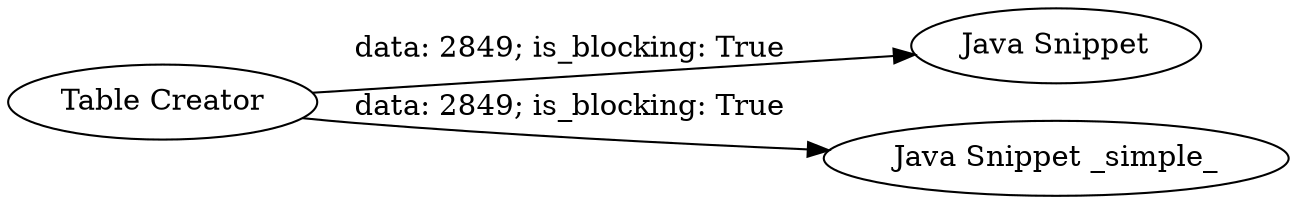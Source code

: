 digraph {
	"-6132378064702639391_1" [label="Table Creator"]
	"-6132378064702639391_3" [label="Java Snippet"]
	"-6132378064702639391_2" [label="Java Snippet _simple_"]
	"-6132378064702639391_1" -> "-6132378064702639391_2" [label="data: 2849; is_blocking: True"]
	"-6132378064702639391_1" -> "-6132378064702639391_3" [label="data: 2849; is_blocking: True"]
	rankdir=LR
}
